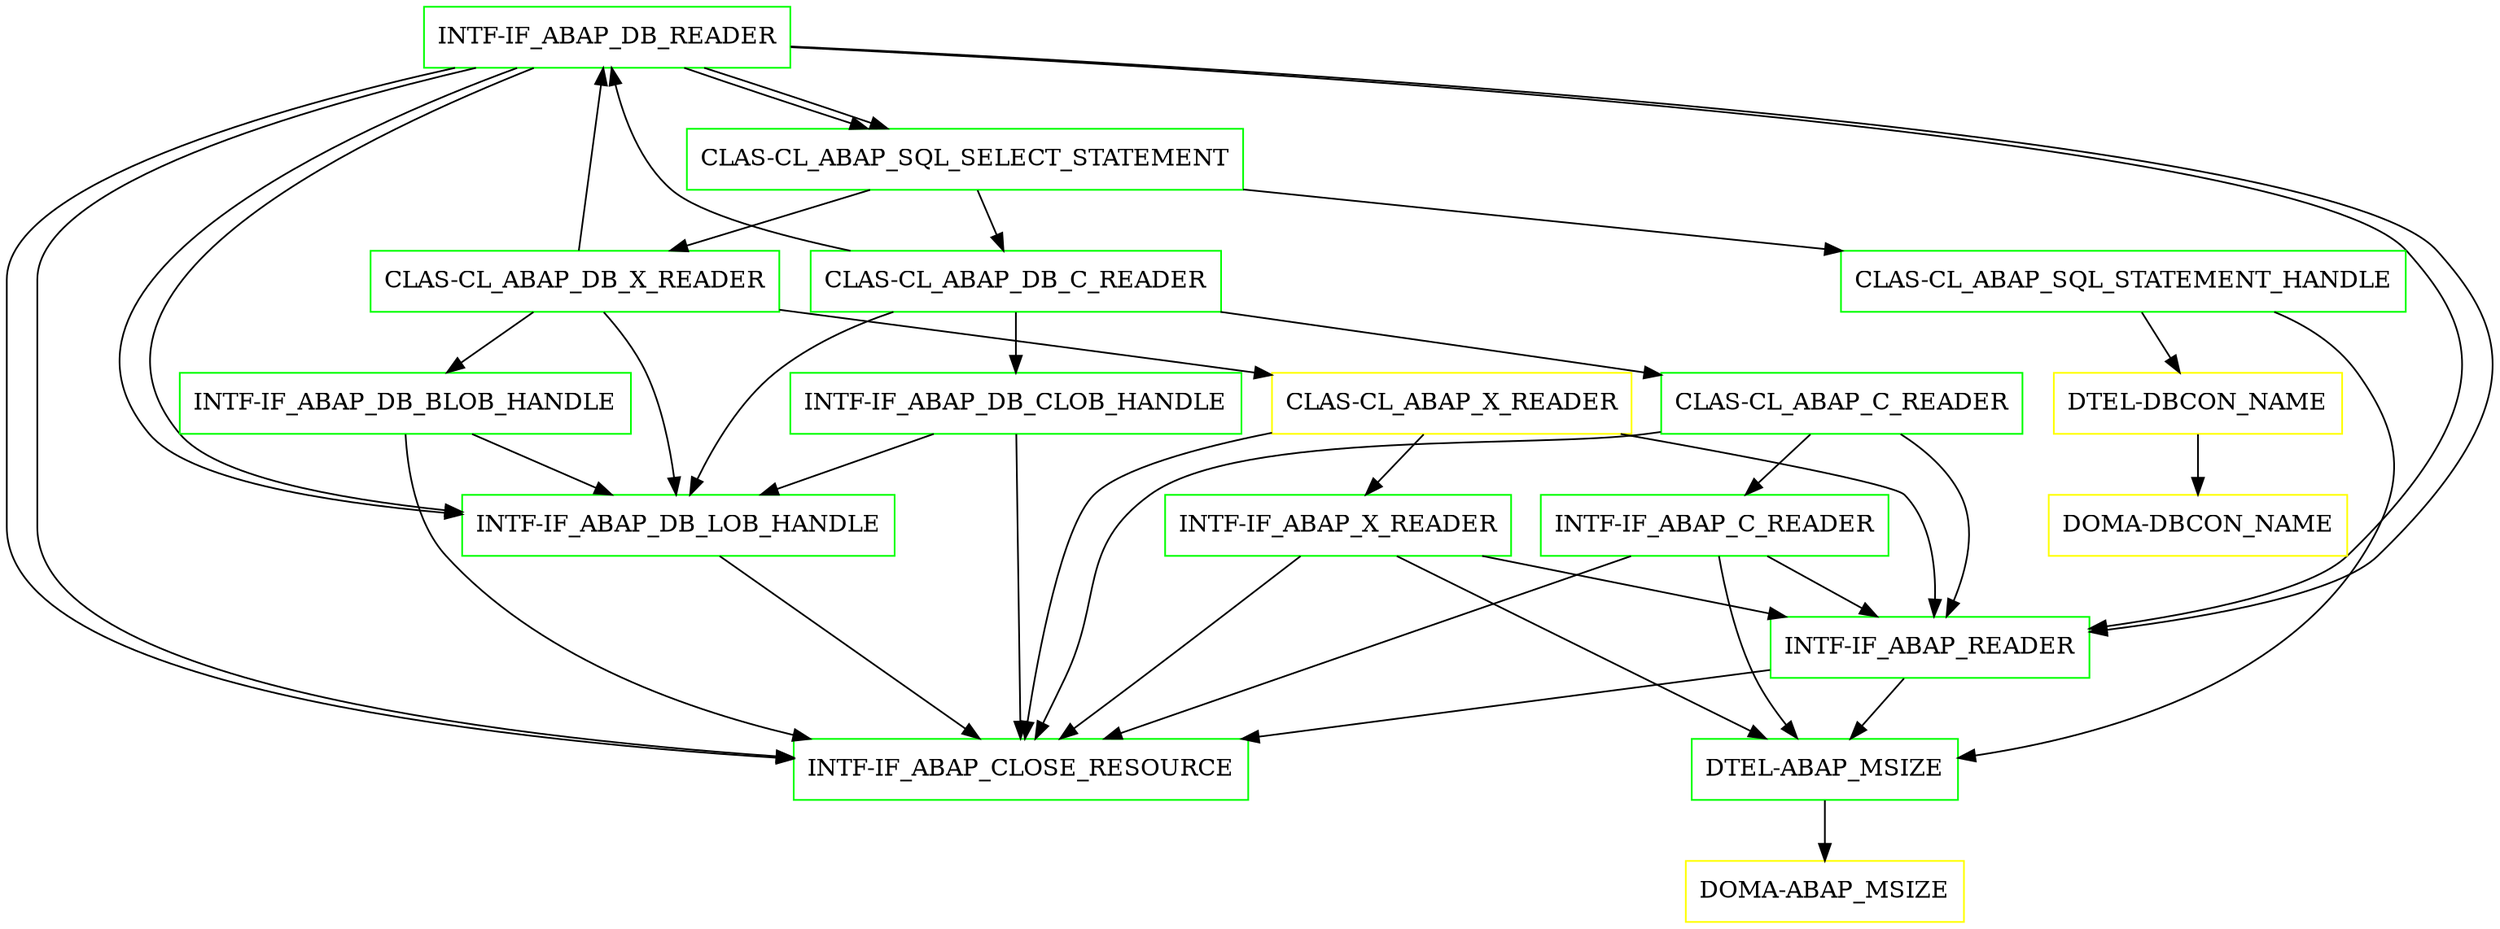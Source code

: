 digraph G {
  "INTF-IF_ABAP_DB_READER" [shape=box,color=green];
  "INTF-IF_ABAP_DB_LOB_HANDLE" [shape=box,color=green,URL="./INTF_IF_ABAP_DB_LOB_HANDLE.html"];
  "INTF-IF_ABAP_CLOSE_RESOURCE" [shape=box,color=green,URL="./INTF_IF_ABAP_CLOSE_RESOURCE.html"];
  "CLAS-CL_ABAP_SQL_SELECT_STATEMENT" [shape=box,color=green,URL="./CLAS_CL_ABAP_SQL_SELECT_STATEMENT.html"];
  "CLAS-CL_ABAP_DB_X_READER" [shape=box,color=green,URL="./CLAS_CL_ABAP_DB_X_READER.html"];
  "INTF-IF_ABAP_DB_BLOB_HANDLE" [shape=box,color=green,URL="./INTF_IF_ABAP_DB_BLOB_HANDLE.html"];
  "INTF-IF_ABAP_DB_READER" [shape=box,color=green,URL="./INTF_IF_ABAP_DB_READER.html"];
  "INTF-IF_ABAP_READER" [shape=box,color=green,URL="./INTF_IF_ABAP_READER.html"];
  "DTEL-ABAP_MSIZE" [shape=box,color=green,URL="./DTEL_ABAP_MSIZE.html"];
  "DOMA-ABAP_MSIZE" [shape=box,color=yellow,URL="./DOMA_ABAP_MSIZE.html"];
  "CLAS-CL_ABAP_X_READER" [shape=box,color=yellow,URL="./CLAS_CL_ABAP_X_READER.html"];
  "INTF-IF_ABAP_X_READER" [shape=box,color=green,URL="./INTF_IF_ABAP_X_READER.html"];
  "CLAS-CL_ABAP_DB_C_READER" [shape=box,color=green,URL="./CLAS_CL_ABAP_DB_C_READER.html"];
  "INTF-IF_ABAP_DB_CLOB_HANDLE" [shape=box,color=green,URL="./INTF_IF_ABAP_DB_CLOB_HANDLE.html"];
  "CLAS-CL_ABAP_C_READER" [shape=box,color=green,URL="./CLAS_CL_ABAP_C_READER.html"];
  "INTF-IF_ABAP_C_READER" [shape=box,color=green,URL="./INTF_IF_ABAP_C_READER.html"];
  "CLAS-CL_ABAP_SQL_STATEMENT_HANDLE" [shape=box,color=green,URL="./CLAS_CL_ABAP_SQL_STATEMENT_HANDLE.html"];
  "DTEL-DBCON_NAME" [shape=box,color=yellow,URL="./DTEL_DBCON_NAME.html"];
  "DOMA-DBCON_NAME" [shape=box,color=yellow,URL="./DOMA_DBCON_NAME.html"];
  "INTF-IF_ABAP_DB_READER" -> "INTF-IF_ABAP_CLOSE_RESOURCE";
  "INTF-IF_ABAP_DB_READER" -> "INTF-IF_ABAP_READER";
  "INTF-IF_ABAP_DB_READER" -> "CLAS-CL_ABAP_SQL_SELECT_STATEMENT";
  "INTF-IF_ABAP_DB_READER" -> "INTF-IF_ABAP_DB_LOB_HANDLE";
  "INTF-IF_ABAP_DB_LOB_HANDLE" -> "INTF-IF_ABAP_CLOSE_RESOURCE";
  "CLAS-CL_ABAP_SQL_SELECT_STATEMENT" -> "CLAS-CL_ABAP_SQL_STATEMENT_HANDLE";
  "CLAS-CL_ABAP_SQL_SELECT_STATEMENT" -> "CLAS-CL_ABAP_DB_C_READER";
  "CLAS-CL_ABAP_SQL_SELECT_STATEMENT" -> "CLAS-CL_ABAP_DB_X_READER";
  "CLAS-CL_ABAP_DB_X_READER" -> "CLAS-CL_ABAP_X_READER";
  "CLAS-CL_ABAP_DB_X_READER" -> "INTF-IF_ABAP_DB_READER";
  "CLAS-CL_ABAP_DB_X_READER" -> "INTF-IF_ABAP_DB_BLOB_HANDLE";
  "CLAS-CL_ABAP_DB_X_READER" -> "INTF-IF_ABAP_DB_LOB_HANDLE";
  "INTF-IF_ABAP_DB_BLOB_HANDLE" -> "INTF-IF_ABAP_CLOSE_RESOURCE";
  "INTF-IF_ABAP_DB_BLOB_HANDLE" -> "INTF-IF_ABAP_DB_LOB_HANDLE";
  "INTF-IF_ABAP_DB_READER" -> "INTF-IF_ABAP_CLOSE_RESOURCE";
  "INTF-IF_ABAP_DB_READER" -> "INTF-IF_ABAP_READER";
  "INTF-IF_ABAP_DB_READER" -> "CLAS-CL_ABAP_SQL_SELECT_STATEMENT";
  "INTF-IF_ABAP_DB_READER" -> "INTF-IF_ABAP_DB_LOB_HANDLE";
  "INTF-IF_ABAP_READER" -> "DTEL-ABAP_MSIZE";
  "INTF-IF_ABAP_READER" -> "INTF-IF_ABAP_CLOSE_RESOURCE";
  "DTEL-ABAP_MSIZE" -> "DOMA-ABAP_MSIZE";
  "CLAS-CL_ABAP_X_READER" -> "INTF-IF_ABAP_CLOSE_RESOURCE";
  "CLAS-CL_ABAP_X_READER" -> "INTF-IF_ABAP_READER";
  "CLAS-CL_ABAP_X_READER" -> "INTF-IF_ABAP_X_READER";
  "INTF-IF_ABAP_X_READER" -> "DTEL-ABAP_MSIZE";
  "INTF-IF_ABAP_X_READER" -> "INTF-IF_ABAP_CLOSE_RESOURCE";
  "INTF-IF_ABAP_X_READER" -> "INTF-IF_ABAP_READER";
  "CLAS-CL_ABAP_DB_C_READER" -> "CLAS-CL_ABAP_C_READER";
  "CLAS-CL_ABAP_DB_C_READER" -> "INTF-IF_ABAP_DB_READER";
  "CLAS-CL_ABAP_DB_C_READER" -> "INTF-IF_ABAP_DB_CLOB_HANDLE";
  "CLAS-CL_ABAP_DB_C_READER" -> "INTF-IF_ABAP_DB_LOB_HANDLE";
  "INTF-IF_ABAP_DB_CLOB_HANDLE" -> "INTF-IF_ABAP_CLOSE_RESOURCE";
  "INTF-IF_ABAP_DB_CLOB_HANDLE" -> "INTF-IF_ABAP_DB_LOB_HANDLE";
  "CLAS-CL_ABAP_C_READER" -> "INTF-IF_ABAP_CLOSE_RESOURCE";
  "CLAS-CL_ABAP_C_READER" -> "INTF-IF_ABAP_READER";
  "CLAS-CL_ABAP_C_READER" -> "INTF-IF_ABAP_C_READER";
  "INTF-IF_ABAP_C_READER" -> "DTEL-ABAP_MSIZE";
  "INTF-IF_ABAP_C_READER" -> "INTF-IF_ABAP_CLOSE_RESOURCE";
  "INTF-IF_ABAP_C_READER" -> "INTF-IF_ABAP_READER";
  "CLAS-CL_ABAP_SQL_STATEMENT_HANDLE" -> "DTEL-DBCON_NAME";
  "CLAS-CL_ABAP_SQL_STATEMENT_HANDLE" -> "DTEL-ABAP_MSIZE";
  "DTEL-DBCON_NAME" -> "DOMA-DBCON_NAME";
}
